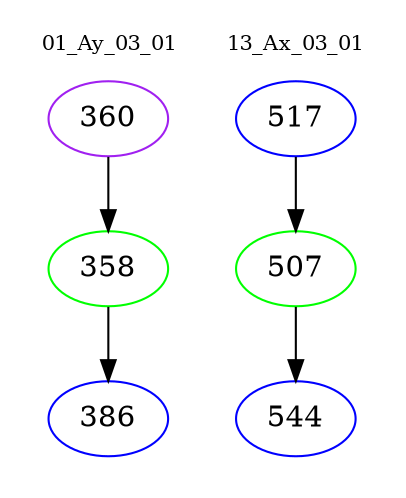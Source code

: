 digraph{
subgraph cluster_0 {
color = white
label = "01_Ay_03_01";
fontsize=10;
T0_360 [label="360", color="purple"]
T0_360 -> T0_358 [color="black"]
T0_358 [label="358", color="green"]
T0_358 -> T0_386 [color="black"]
T0_386 [label="386", color="blue"]
}
subgraph cluster_1 {
color = white
label = "13_Ax_03_01";
fontsize=10;
T1_517 [label="517", color="blue"]
T1_517 -> T1_507 [color="black"]
T1_507 [label="507", color="green"]
T1_507 -> T1_544 [color="black"]
T1_544 [label="544", color="blue"]
}
}
